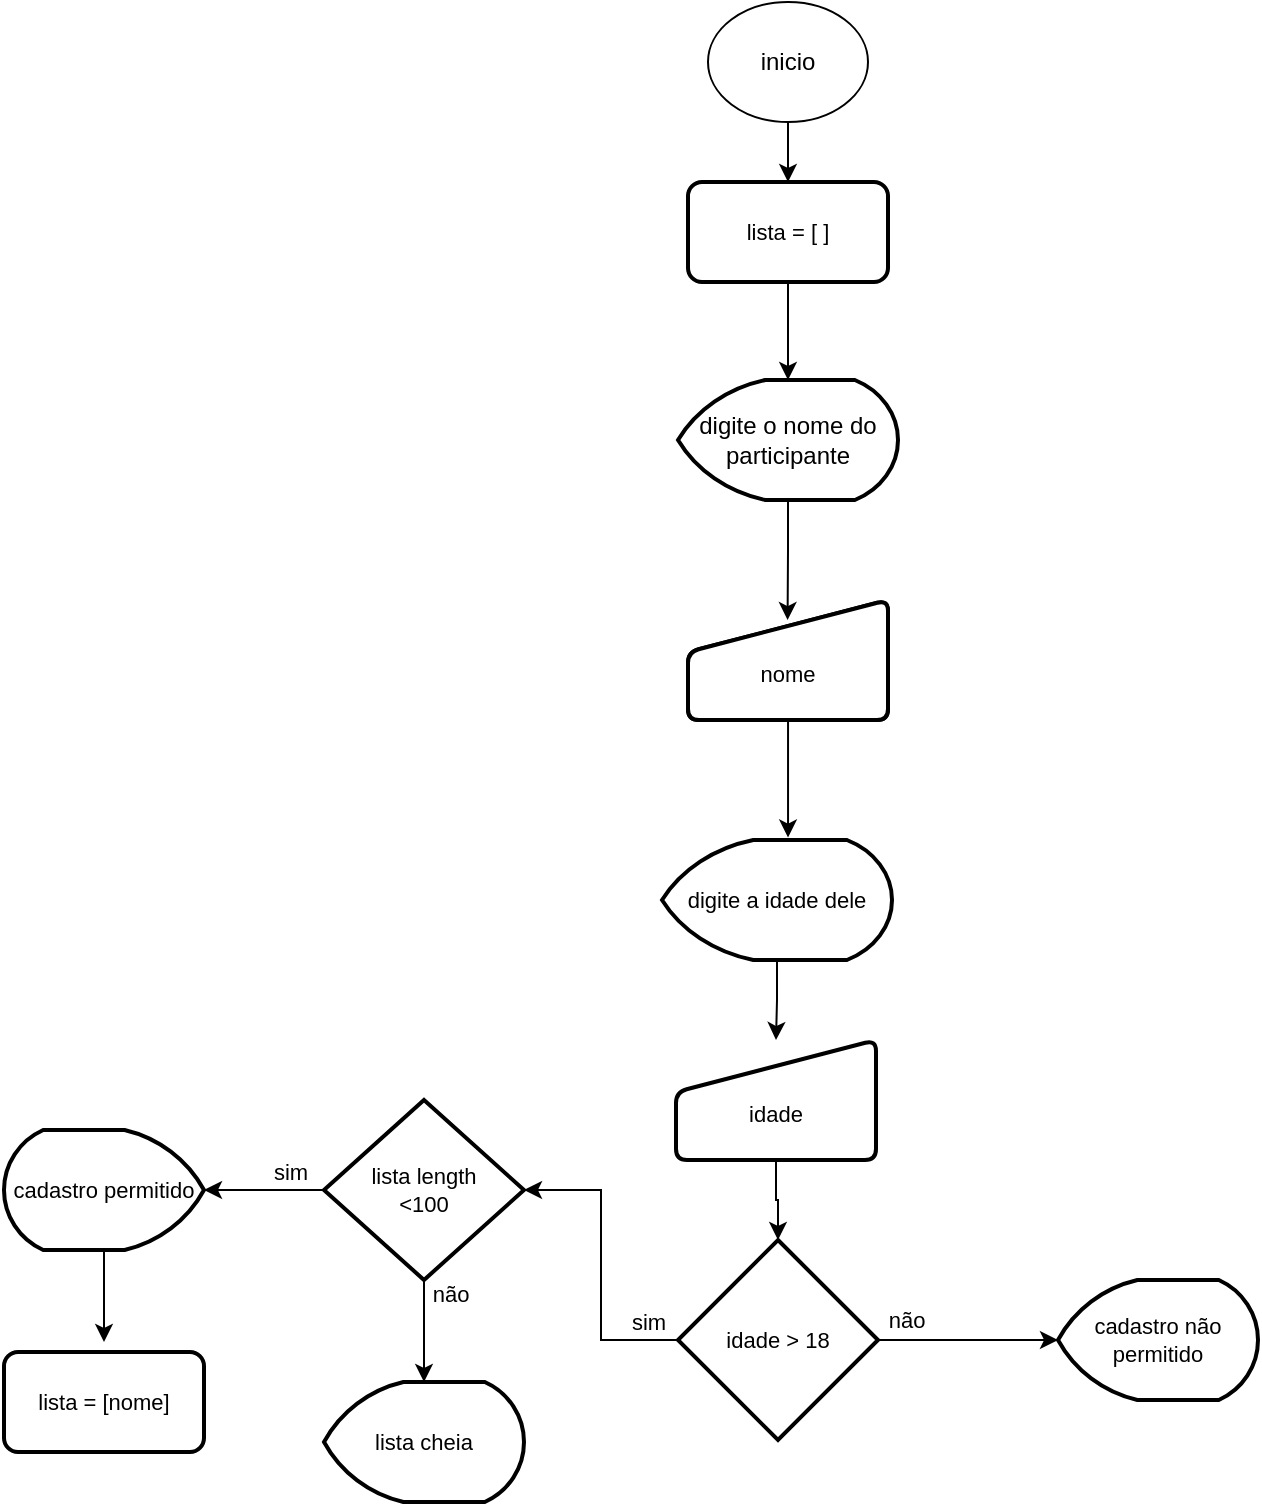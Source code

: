 <mxfile version="20.1.1" type="device"><diagram id="0FrTuXioF8_N2rRKXFBz" name="Page-1"><mxGraphModel dx="1616" dy="409" grid="1" gridSize="10" guides="1" tooltips="1" connect="1" arrows="1" fold="1" page="1" pageScale="1" pageWidth="827" pageHeight="1169" math="0" shadow="0"><root><mxCell id="0"/><mxCell id="1" parent="0"/><mxCell id="KnhQ_3ol54tTUBFWaMdl-33" style="edgeStyle=orthogonalEdgeStyle;rounded=0;orthogonalLoop=1;jettySize=auto;html=1;exitX=0.5;exitY=1;exitDx=0;exitDy=0;fontSize=11;" edge="1" parent="1" source="KnhQ_3ol54tTUBFWaMdl-2" target="KnhQ_3ol54tTUBFWaMdl-22"><mxGeometry relative="1" as="geometry"/></mxCell><mxCell id="KnhQ_3ol54tTUBFWaMdl-2" value="inicio" style="ellipse;whiteSpace=wrap;html=1;" vertex="1" parent="1"><mxGeometry x="342" y="10" width="80" height="60" as="geometry"/></mxCell><mxCell id="KnhQ_3ol54tTUBFWaMdl-11" style="edgeStyle=orthogonalEdgeStyle;rounded=0;orthogonalLoop=1;jettySize=auto;html=1;exitX=0.5;exitY=1;exitDx=0;exitDy=0;exitPerimeter=0;entryX=0.498;entryY=0.167;entryDx=0;entryDy=0;entryPerimeter=0;fontSize=11;" edge="1" parent="1" source="KnhQ_3ol54tTUBFWaMdl-4" target="KnhQ_3ol54tTUBFWaMdl-8"><mxGeometry relative="1" as="geometry"/></mxCell><mxCell id="KnhQ_3ol54tTUBFWaMdl-4" value="digite o nome do participante" style="strokeWidth=2;html=1;shape=mxgraph.flowchart.display;whiteSpace=wrap;" vertex="1" parent="1"><mxGeometry x="327" y="199" width="110" height="60" as="geometry"/></mxCell><mxCell id="KnhQ_3ol54tTUBFWaMdl-5" value="&lt;br&gt;nome" style="html=1;strokeWidth=2;shape=manualInput;whiteSpace=wrap;rounded=1;size=26;arcSize=11;fontSize=11;" vertex="1" parent="1"><mxGeometry x="332" y="309" width="100" height="60" as="geometry"/></mxCell><mxCell id="KnhQ_3ol54tTUBFWaMdl-13" style="edgeStyle=orthogonalEdgeStyle;rounded=0;orthogonalLoop=1;jettySize=auto;html=1;exitX=0.5;exitY=1;exitDx=0;exitDy=0;exitPerimeter=0;fontSize=11;" edge="1" parent="1" source="KnhQ_3ol54tTUBFWaMdl-7" target="KnhQ_3ol54tTUBFWaMdl-9"><mxGeometry relative="1" as="geometry"/></mxCell><mxCell id="KnhQ_3ol54tTUBFWaMdl-7" value="digite a idade dele" style="strokeWidth=2;html=1;shape=mxgraph.flowchart.display;whiteSpace=wrap;fontSize=11;" vertex="1" parent="1"><mxGeometry x="319" y="429" width="115" height="60" as="geometry"/></mxCell><mxCell id="KnhQ_3ol54tTUBFWaMdl-12" style="edgeStyle=orthogonalEdgeStyle;rounded=0;orthogonalLoop=1;jettySize=auto;html=1;entryX=0.548;entryY=-0.02;entryDx=0;entryDy=0;entryPerimeter=0;fontSize=11;" edge="1" parent="1" source="KnhQ_3ol54tTUBFWaMdl-8" target="KnhQ_3ol54tTUBFWaMdl-7"><mxGeometry relative="1" as="geometry"/></mxCell><mxCell id="KnhQ_3ol54tTUBFWaMdl-8" value="&lt;br&gt;nome" style="html=1;strokeWidth=2;shape=manualInput;whiteSpace=wrap;rounded=1;size=26;arcSize=11;fontSize=11;" vertex="1" parent="1"><mxGeometry x="332" y="309" width="100" height="60" as="geometry"/></mxCell><mxCell id="KnhQ_3ol54tTUBFWaMdl-17" style="edgeStyle=orthogonalEdgeStyle;rounded=0;orthogonalLoop=1;jettySize=auto;html=1;exitX=0.5;exitY=1;exitDx=0;exitDy=0;entryX=0.5;entryY=0;entryDx=0;entryDy=0;entryPerimeter=0;fontSize=11;" edge="1" parent="1" source="KnhQ_3ol54tTUBFWaMdl-9" target="KnhQ_3ol54tTUBFWaMdl-14"><mxGeometry relative="1" as="geometry"/></mxCell><mxCell id="KnhQ_3ol54tTUBFWaMdl-9" value="&lt;br&gt;idade" style="html=1;strokeWidth=2;shape=manualInput;whiteSpace=wrap;rounded=1;size=26;arcSize=11;fontSize=11;" vertex="1" parent="1"><mxGeometry x="326" y="529" width="100" height="60" as="geometry"/></mxCell><mxCell id="KnhQ_3ol54tTUBFWaMdl-18" style="edgeStyle=orthogonalEdgeStyle;rounded=0;orthogonalLoop=1;jettySize=auto;html=1;exitX=1;exitY=0.5;exitDx=0;exitDy=0;exitPerimeter=0;entryX=0;entryY=0.5;entryDx=0;entryDy=0;entryPerimeter=0;fontSize=11;" edge="1" parent="1" source="KnhQ_3ol54tTUBFWaMdl-14" target="KnhQ_3ol54tTUBFWaMdl-15"><mxGeometry relative="1" as="geometry"/></mxCell><mxCell id="KnhQ_3ol54tTUBFWaMdl-19" value="não" style="edgeLabel;html=1;align=center;verticalAlign=middle;resizable=0;points=[];fontSize=11;" vertex="1" connectable="0" parent="KnhQ_3ol54tTUBFWaMdl-18"><mxGeometry x="-0.689" y="-1" relative="1" as="geometry"><mxPoint y="-11" as="offset"/></mxGeometry></mxCell><mxCell id="KnhQ_3ol54tTUBFWaMdl-20" style="edgeStyle=orthogonalEdgeStyle;rounded=0;orthogonalLoop=1;jettySize=auto;html=1;exitX=0;exitY=0.5;exitDx=0;exitDy=0;exitPerimeter=0;fontSize=11;entryX=1;entryY=0.5;entryDx=0;entryDy=0;entryPerimeter=0;" edge="1" parent="1" source="KnhQ_3ol54tTUBFWaMdl-14" target="KnhQ_3ol54tTUBFWaMdl-23"><mxGeometry relative="1" as="geometry"><mxPoint x="280" y="570" as="targetPoint"/></mxGeometry></mxCell><mxCell id="KnhQ_3ol54tTUBFWaMdl-14" value="idade &amp;gt; 18" style="strokeWidth=2;html=1;shape=mxgraph.flowchart.decision;whiteSpace=wrap;fontSize=11;" vertex="1" parent="1"><mxGeometry x="327" y="629" width="100" height="100" as="geometry"/></mxCell><mxCell id="KnhQ_3ol54tTUBFWaMdl-15" value="cadastro não permitido" style="strokeWidth=2;html=1;shape=mxgraph.flowchart.display;whiteSpace=wrap;fontSize=11;" vertex="1" parent="1"><mxGeometry x="517" y="649" width="100" height="60" as="geometry"/></mxCell><mxCell id="KnhQ_3ol54tTUBFWaMdl-30" style="edgeStyle=orthogonalEdgeStyle;rounded=0;orthogonalLoop=1;jettySize=auto;html=1;exitX=0.5;exitY=0;exitDx=0;exitDy=0;exitPerimeter=0;fontSize=11;" edge="1" parent="1"><mxGeometry relative="1" as="geometry"><mxPoint x="40" y="633" as="sourcePoint"/><mxPoint x="40" y="680" as="targetPoint"/></mxGeometry></mxCell><mxCell id="KnhQ_3ol54tTUBFWaMdl-16" value="cadastro permitido" style="strokeWidth=2;html=1;shape=mxgraph.flowchart.display;whiteSpace=wrap;fontSize=11;direction=west;" vertex="1" parent="1"><mxGeometry x="-10" y="574" width="100" height="60" as="geometry"/></mxCell><mxCell id="KnhQ_3ol54tTUBFWaMdl-21" value="sim" style="text;html=1;align=center;verticalAlign=middle;resizable=0;points=[];autosize=1;strokeColor=none;fillColor=none;fontSize=11;" vertex="1" parent="1"><mxGeometry x="292" y="655" width="40" height="30" as="geometry"/></mxCell><mxCell id="KnhQ_3ol54tTUBFWaMdl-32" style="edgeStyle=orthogonalEdgeStyle;rounded=0;orthogonalLoop=1;jettySize=auto;html=1;exitX=0.5;exitY=1;exitDx=0;exitDy=0;entryX=0.5;entryY=0;entryDx=0;entryDy=0;entryPerimeter=0;fontSize=11;" edge="1" parent="1" source="KnhQ_3ol54tTUBFWaMdl-22" target="KnhQ_3ol54tTUBFWaMdl-4"><mxGeometry relative="1" as="geometry"/></mxCell><mxCell id="KnhQ_3ol54tTUBFWaMdl-22" value="lista = [ ]" style="rounded=1;whiteSpace=wrap;html=1;absoluteArcSize=1;arcSize=14;strokeWidth=2;fontSize=11;" vertex="1" parent="1"><mxGeometry x="332" y="100" width="100" height="50" as="geometry"/></mxCell><mxCell id="KnhQ_3ol54tTUBFWaMdl-24" style="edgeStyle=orthogonalEdgeStyle;rounded=0;orthogonalLoop=1;jettySize=auto;html=1;exitX=0;exitY=0.5;exitDx=0;exitDy=0;exitPerimeter=0;fontSize=11;" edge="1" parent="1" source="KnhQ_3ol54tTUBFWaMdl-23" target="KnhQ_3ol54tTUBFWaMdl-16"><mxGeometry relative="1" as="geometry"/></mxCell><mxCell id="KnhQ_3ol54tTUBFWaMdl-25" style="edgeStyle=orthogonalEdgeStyle;rounded=0;orthogonalLoop=1;jettySize=auto;html=1;exitX=0.5;exitY=1;exitDx=0;exitDy=0;exitPerimeter=0;fontSize=11;" edge="1" parent="1" source="KnhQ_3ol54tTUBFWaMdl-23" target="KnhQ_3ol54tTUBFWaMdl-26"><mxGeometry relative="1" as="geometry"><mxPoint x="200" y="700" as="targetPoint"/></mxGeometry></mxCell><mxCell id="KnhQ_3ol54tTUBFWaMdl-23" value="lista length &lt;br&gt;&amp;lt;100" style="strokeWidth=2;html=1;shape=mxgraph.flowchart.decision;whiteSpace=wrap;fontSize=11;" vertex="1" parent="1"><mxGeometry x="150" y="559" width="100" height="90" as="geometry"/></mxCell><mxCell id="KnhQ_3ol54tTUBFWaMdl-26" value="lista cheia" style="strokeWidth=2;html=1;shape=mxgraph.flowchart.display;whiteSpace=wrap;fontSize=11;" vertex="1" parent="1"><mxGeometry x="150" y="700" width="100" height="60" as="geometry"/></mxCell><mxCell id="KnhQ_3ol54tTUBFWaMdl-27" value="não" style="text;html=1;align=center;verticalAlign=middle;resizable=0;points=[];autosize=1;strokeColor=none;fillColor=none;fontSize=11;" vertex="1" parent="1"><mxGeometry x="193" y="641" width="40" height="30" as="geometry"/></mxCell><mxCell id="KnhQ_3ol54tTUBFWaMdl-28" value="sim" style="text;html=1;align=center;verticalAlign=middle;resizable=0;points=[];autosize=1;strokeColor=none;fillColor=none;fontSize=11;" vertex="1" parent="1"><mxGeometry x="113" y="580" width="40" height="30" as="geometry"/></mxCell><mxCell id="KnhQ_3ol54tTUBFWaMdl-29" value="lista = [nome]" style="rounded=1;whiteSpace=wrap;html=1;absoluteArcSize=1;arcSize=14;strokeWidth=2;fontSize=11;" vertex="1" parent="1"><mxGeometry x="-10" y="685" width="100" height="50" as="geometry"/></mxCell></root></mxGraphModel></diagram></mxfile>
